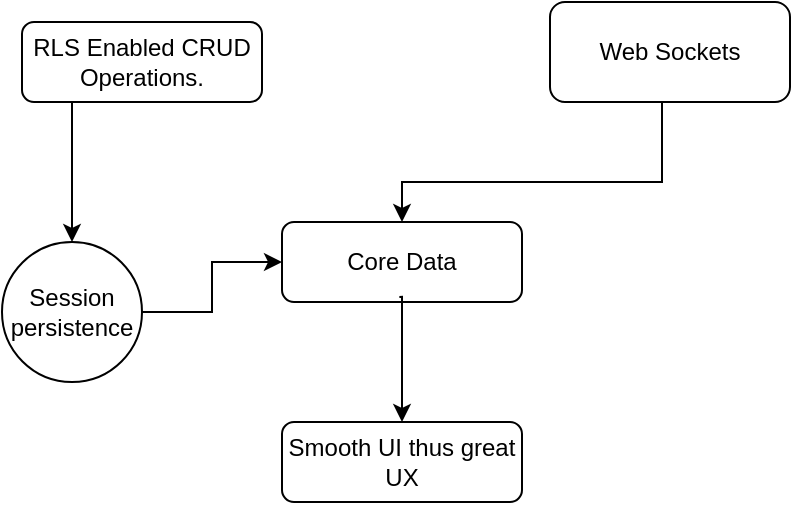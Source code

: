 <mxfile version="26.1.1">
  <diagram id="C5RBs43oDa-KdzZeNtuy" name="Page-1">
    <mxGraphModel dx="1024" dy="541" grid="1" gridSize="10" guides="1" tooltips="1" connect="1" arrows="1" fold="1" page="1" pageScale="1" pageWidth="827" pageHeight="1169" math="0" shadow="0">
      <root>
        <mxCell id="WIyWlLk6GJQsqaUBKTNV-0" />
        <mxCell id="WIyWlLk6GJQsqaUBKTNV-1" parent="WIyWlLk6GJQsqaUBKTNV-0" />
        <mxCell id="WIyWlLk6GJQsqaUBKTNV-3" value="RLS Enabled CRUD Operations." style="rounded=1;whiteSpace=wrap;html=1;fontSize=12;glass=0;strokeWidth=1;shadow=0;" parent="WIyWlLk6GJQsqaUBKTNV-1" vertex="1">
          <mxGeometry x="30" y="80" width="120" height="40" as="geometry" />
        </mxCell>
        <mxCell id="tVE6UECVIYX7xj4RieT--2" value="" style="edgeStyle=orthogonalEdgeStyle;rounded=0;orthogonalLoop=1;jettySize=auto;html=1;exitX=0.5;exitY=1;exitDx=0;exitDy=0;entryX=0.5;entryY=0;entryDx=0;entryDy=0;" parent="WIyWlLk6GJQsqaUBKTNV-1" source="WIyWlLk6GJQsqaUBKTNV-3" target="4nVjLJE1Z5c0Gdx7oWBr-0" edge="1">
          <mxGeometry relative="1" as="geometry">
            <mxPoint x="260" y="150" as="sourcePoint" />
            <mxPoint x="130" y="170" as="targetPoint" />
            <Array as="points">
              <mxPoint x="55" y="120" />
            </Array>
          </mxGeometry>
        </mxCell>
        <mxCell id="tVE6UECVIYX7xj4RieT--0" value="Core Data" style="rounded=1;whiteSpace=wrap;html=1;fontSize=12;glass=0;strokeWidth=1;shadow=0;" parent="WIyWlLk6GJQsqaUBKTNV-1" vertex="1">
          <mxGeometry x="160" y="180" width="120" height="40" as="geometry" />
        </mxCell>
        <mxCell id="tVE6UECVIYX7xj4RieT--1" value="Smooth UI thus great UX" style="rounded=1;whiteSpace=wrap;html=1;fontSize=12;glass=0;strokeWidth=1;shadow=0;" parent="WIyWlLk6GJQsqaUBKTNV-1" vertex="1">
          <mxGeometry x="160" y="280" width="120" height="40" as="geometry" />
        </mxCell>
        <mxCell id="tVE6UECVIYX7xj4RieT--3" value="" style="edgeStyle=orthogonalEdgeStyle;rounded=0;orthogonalLoop=1;jettySize=auto;html=1;exitX=0.489;exitY=0.936;exitDx=0;exitDy=0;exitPerimeter=0;entryX=0.5;entryY=0;entryDx=0;entryDy=0;" parent="WIyWlLk6GJQsqaUBKTNV-1" source="tVE6UECVIYX7xj4RieT--0" target="tVE6UECVIYX7xj4RieT--1" edge="1">
          <mxGeometry relative="1" as="geometry">
            <mxPoint x="230" y="230" as="sourcePoint" />
            <mxPoint x="180" y="280" as="targetPoint" />
            <Array as="points">
              <mxPoint x="220" y="217" />
            </Array>
          </mxGeometry>
        </mxCell>
        <mxCell id="LiCzYZwqAmYGHV23AQOs-0" value="Web Sockets" style="rounded=1;whiteSpace=wrap;html=1;" parent="WIyWlLk6GJQsqaUBKTNV-1" vertex="1">
          <mxGeometry x="294" y="70" width="120" height="50" as="geometry" />
        </mxCell>
        <mxCell id="LiCzYZwqAmYGHV23AQOs-1" value="" style="edgeStyle=orthogonalEdgeStyle;rounded=0;orthogonalLoop=1;jettySize=auto;html=1;entryX=0.5;entryY=0;entryDx=0;entryDy=0;exitX=0.5;exitY=1;exitDx=0;exitDy=0;" parent="WIyWlLk6GJQsqaUBKTNV-1" source="LiCzYZwqAmYGHV23AQOs-0" target="tVE6UECVIYX7xj4RieT--0" edge="1">
          <mxGeometry relative="1" as="geometry">
            <mxPoint x="210" y="140" as="sourcePoint" />
            <mxPoint x="340" y="200" as="targetPoint" />
            <Array as="points">
              <mxPoint x="350" y="160" />
              <mxPoint x="220" y="160" />
            </Array>
          </mxGeometry>
        </mxCell>
        <mxCell id="4nVjLJE1Z5c0Gdx7oWBr-1" value="" style="edgeStyle=orthogonalEdgeStyle;rounded=0;orthogonalLoop=1;jettySize=auto;html=1;" edge="1" parent="WIyWlLk6GJQsqaUBKTNV-1" source="4nVjLJE1Z5c0Gdx7oWBr-0" target="tVE6UECVIYX7xj4RieT--0">
          <mxGeometry relative="1" as="geometry" />
        </mxCell>
        <mxCell id="4nVjLJE1Z5c0Gdx7oWBr-0" value="Session persistence" style="ellipse;whiteSpace=wrap;html=1;" vertex="1" parent="WIyWlLk6GJQsqaUBKTNV-1">
          <mxGeometry x="20" y="190" width="70" height="70" as="geometry" />
        </mxCell>
      </root>
    </mxGraphModel>
  </diagram>
</mxfile>
